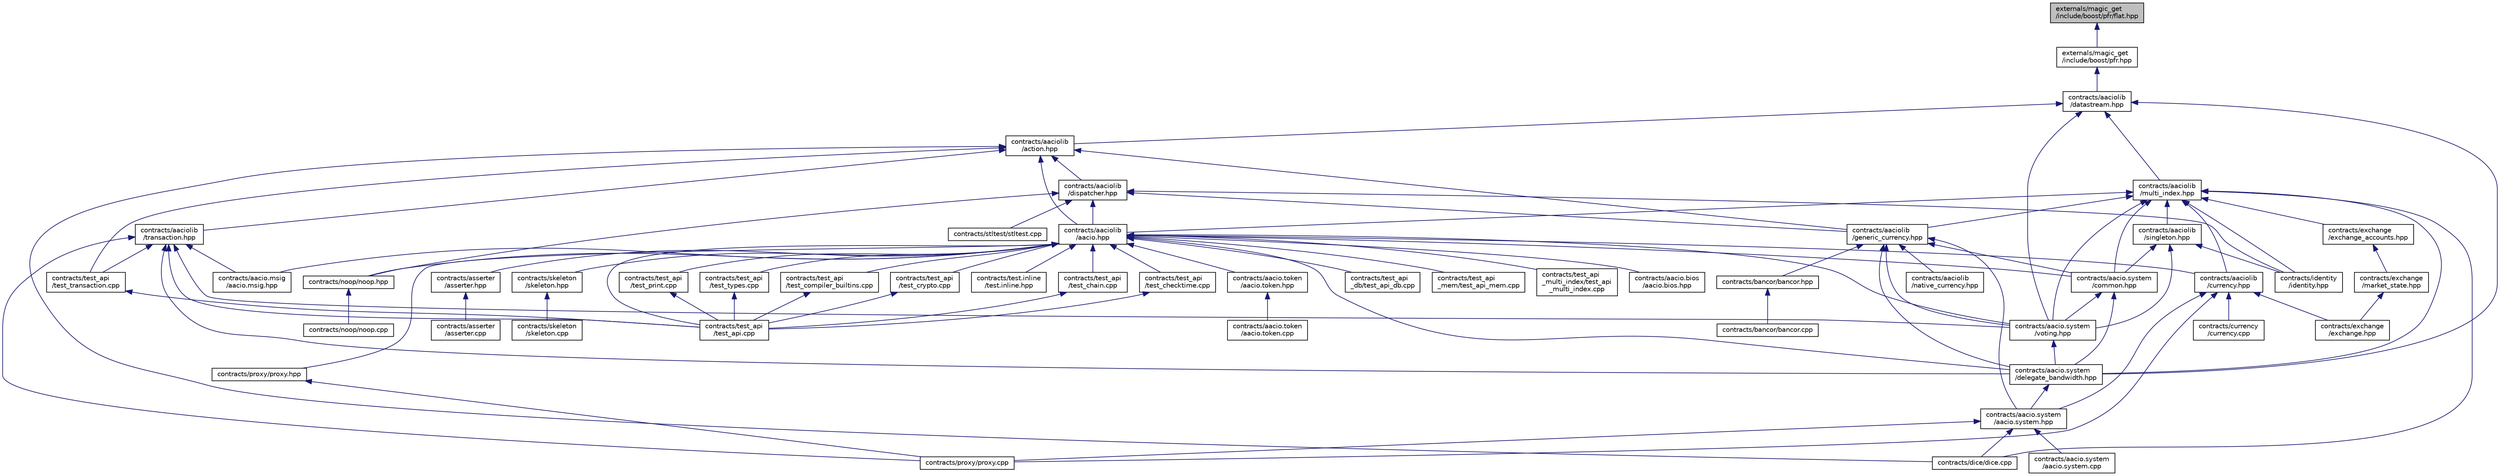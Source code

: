 digraph "externals/magic_get/include/boost/pfr/flat.hpp"
{
  edge [fontname="Helvetica",fontsize="10",labelfontname="Helvetica",labelfontsize="10"];
  node [fontname="Helvetica",fontsize="10",shape=record];
  Node28 [label="externals/magic_get\l/include/boost/pfr/flat.hpp",height=0.2,width=0.4,color="black", fillcolor="grey75", style="filled", fontcolor="black"];
  Node28 -> Node29 [dir="back",color="midnightblue",fontsize="10",style="solid"];
  Node29 [label="externals/magic_get\l/include/boost/pfr.hpp",height=0.2,width=0.4,color="black", fillcolor="white", style="filled",URL="$pfr_8hpp.html"];
  Node29 -> Node30 [dir="back",color="midnightblue",fontsize="10",style="solid"];
  Node30 [label="contracts/aaciolib\l/datastream.hpp",height=0.2,width=0.4,color="black", fillcolor="white", style="filled",URL="$contracts_2aaciolib_2datastream_8hpp_source.html"];
  Node30 -> Node31 [dir="back",color="midnightblue",fontsize="10",style="solid"];
  Node31 [label="contracts/aacio.system\l/voting.hpp",height=0.2,width=0.4,color="black", fillcolor="white", style="filled",URL="$voting_8hpp.html"];
  Node31 -> Node32 [dir="back",color="midnightblue",fontsize="10",style="solid"];
  Node32 [label="contracts/aacio.system\l/delegate_bandwidth.hpp",height=0.2,width=0.4,color="black", fillcolor="white", style="filled",URL="$delegate__bandwidth_8hpp.html"];
  Node32 -> Node33 [dir="back",color="midnightblue",fontsize="10",style="solid"];
  Node33 [label="contracts/aacio.system\l/aacio.system.hpp",height=0.2,width=0.4,color="black", fillcolor="white", style="filled",URL="$aacio_8system_8hpp.html"];
  Node33 -> Node34 [dir="back",color="midnightblue",fontsize="10",style="solid"];
  Node34 [label="contracts/aacio.system\l/aacio.system.cpp",height=0.2,width=0.4,color="black", fillcolor="white", style="filled",URL="$aacio_8system_8cpp.html"];
  Node33 -> Node35 [dir="back",color="midnightblue",fontsize="10",style="solid"];
  Node35 [label="contracts/dice/dice.cpp",height=0.2,width=0.4,color="black", fillcolor="white", style="filled",URL="$dice_8cpp.html"];
  Node33 -> Node36 [dir="back",color="midnightblue",fontsize="10",style="solid"];
  Node36 [label="contracts/proxy/proxy.cpp",height=0.2,width=0.4,color="black", fillcolor="white", style="filled",URL="$proxy_8cpp.html"];
  Node30 -> Node32 [dir="back",color="midnightblue",fontsize="10",style="solid"];
  Node30 -> Node37 [dir="back",color="midnightblue",fontsize="10",style="solid"];
  Node37 [label="contracts/aaciolib\l/action.hpp",height=0.2,width=0.4,color="black", fillcolor="white", style="filled",URL="$action_8hpp.html"];
  Node37 -> Node38 [dir="back",color="midnightblue",fontsize="10",style="solid"];
  Node38 [label="contracts/aaciolib\l/aacio.hpp",height=0.2,width=0.4,color="black", fillcolor="white", style="filled",URL="$aacio_8hpp.html"];
  Node38 -> Node39 [dir="back",color="midnightblue",fontsize="10",style="solid"];
  Node39 [label="contracts/aacio.bios\l/aacio.bios.hpp",height=0.2,width=0.4,color="black", fillcolor="white", style="filled",URL="$aacio_8bios_8hpp_source.html"];
  Node38 -> Node40 [dir="back",color="midnightblue",fontsize="10",style="solid"];
  Node40 [label="contracts/aacio.msig\l/aacio.msig.hpp",height=0.2,width=0.4,color="black", fillcolor="white", style="filled",URL="$aacio_8msig_8hpp_source.html"];
  Node38 -> Node41 [dir="back",color="midnightblue",fontsize="10",style="solid"];
  Node41 [label="contracts/aacio.system\l/common.hpp",height=0.2,width=0.4,color="black", fillcolor="white", style="filled",URL="$contracts_2aacio_8system_2common_8hpp_source.html"];
  Node41 -> Node32 [dir="back",color="midnightblue",fontsize="10",style="solid"];
  Node41 -> Node31 [dir="back",color="midnightblue",fontsize="10",style="solid"];
  Node38 -> Node31 [dir="back",color="midnightblue",fontsize="10",style="solid"];
  Node38 -> Node32 [dir="back",color="midnightblue",fontsize="10",style="solid"];
  Node38 -> Node42 [dir="back",color="midnightblue",fontsize="10",style="solid"];
  Node42 [label="contracts/aacio.token\l/aacio.token.hpp",height=0.2,width=0.4,color="black", fillcolor="white", style="filled",URL="$aacio_8token_8hpp.html"];
  Node42 -> Node43 [dir="back",color="midnightblue",fontsize="10",style="solid"];
  Node43 [label="contracts/aacio.token\l/aacio.token.cpp",height=0.2,width=0.4,color="black", fillcolor="white", style="filled",URL="$aacio_8token_8cpp.html"];
  Node38 -> Node44 [dir="back",color="midnightblue",fontsize="10",style="solid"];
  Node44 [label="contracts/aaciolib\l/currency.hpp",height=0.2,width=0.4,color="black", fillcolor="white", style="filled",URL="$currency_8hpp_source.html"];
  Node44 -> Node33 [dir="back",color="midnightblue",fontsize="10",style="solid"];
  Node44 -> Node45 [dir="back",color="midnightblue",fontsize="10",style="solid"];
  Node45 [label="contracts/currency\l/currency.cpp",height=0.2,width=0.4,color="black", fillcolor="white", style="filled",URL="$currency_8cpp.html"];
  Node44 -> Node46 [dir="back",color="midnightblue",fontsize="10",style="solid"];
  Node46 [label="contracts/exchange\l/exchange.hpp",height=0.2,width=0.4,color="black", fillcolor="white", style="filled",URL="$exchange_8hpp_source.html"];
  Node44 -> Node36 [dir="back",color="midnightblue",fontsize="10",style="solid"];
  Node38 -> Node47 [dir="back",color="midnightblue",fontsize="10",style="solid"];
  Node47 [label="contracts/asserter\l/asserter.hpp",height=0.2,width=0.4,color="black", fillcolor="white", style="filled",URL="$asserter_8hpp.html"];
  Node47 -> Node48 [dir="back",color="midnightblue",fontsize="10",style="solid"];
  Node48 [label="contracts/asserter\l/asserter.cpp",height=0.2,width=0.4,color="black", fillcolor="white", style="filled",URL="$asserter_8cpp.html"];
  Node38 -> Node49 [dir="back",color="midnightblue",fontsize="10",style="solid"];
  Node49 [label="contracts/noop/noop.hpp",height=0.2,width=0.4,color="black", fillcolor="white", style="filled",URL="$noop_8hpp.html"];
  Node49 -> Node50 [dir="back",color="midnightblue",fontsize="10",style="solid"];
  Node50 [label="contracts/noop/noop.cpp",height=0.2,width=0.4,color="black", fillcolor="white", style="filled",URL="$noop_8cpp.html"];
  Node38 -> Node51 [dir="back",color="midnightblue",fontsize="10",style="solid"];
  Node51 [label="contracts/proxy/proxy.hpp",height=0.2,width=0.4,color="black", fillcolor="white", style="filled",URL="$proxy_8hpp.html"];
  Node51 -> Node36 [dir="back",color="midnightblue",fontsize="10",style="solid"];
  Node38 -> Node52 [dir="back",color="midnightblue",fontsize="10",style="solid"];
  Node52 [label="contracts/skeleton\l/skeleton.hpp",height=0.2,width=0.4,color="black", fillcolor="white", style="filled",URL="$skeleton_8hpp.html"];
  Node52 -> Node53 [dir="back",color="midnightblue",fontsize="10",style="solid"];
  Node53 [label="contracts/skeleton\l/skeleton.cpp",height=0.2,width=0.4,color="black", fillcolor="white", style="filled",URL="$skeleton_8cpp.html"];
  Node38 -> Node54 [dir="back",color="midnightblue",fontsize="10",style="solid"];
  Node54 [label="contracts/test.inline\l/test.inline.hpp",height=0.2,width=0.4,color="black", fillcolor="white", style="filled",URL="$test_8inline_8hpp_source.html"];
  Node38 -> Node55 [dir="back",color="midnightblue",fontsize="10",style="solid"];
  Node55 [label="contracts/test_api\l/test_api.cpp",height=0.2,width=0.4,color="black", fillcolor="white", style="filled",URL="$test__api_8cpp.html"];
  Node38 -> Node56 [dir="back",color="midnightblue",fontsize="10",style="solid"];
  Node56 [label="contracts/test_api\l/test_print.cpp",height=0.2,width=0.4,color="black", fillcolor="white", style="filled",URL="$test__print_8cpp.html"];
  Node56 -> Node55 [dir="back",color="midnightblue",fontsize="10",style="solid"];
  Node38 -> Node57 [dir="back",color="midnightblue",fontsize="10",style="solid"];
  Node57 [label="contracts/test_api\l/test_types.cpp",height=0.2,width=0.4,color="black", fillcolor="white", style="filled",URL="$test__types_8cpp.html"];
  Node57 -> Node55 [dir="back",color="midnightblue",fontsize="10",style="solid"];
  Node38 -> Node58 [dir="back",color="midnightblue",fontsize="10",style="solid"];
  Node58 [label="contracts/test_api\l/test_compiler_builtins.cpp",height=0.2,width=0.4,color="black", fillcolor="white", style="filled",URL="$test__compiler__builtins_8cpp.html"];
  Node58 -> Node55 [dir="back",color="midnightblue",fontsize="10",style="solid"];
  Node38 -> Node59 [dir="back",color="midnightblue",fontsize="10",style="solid"];
  Node59 [label="contracts/test_api\l/test_crypto.cpp",height=0.2,width=0.4,color="black", fillcolor="white", style="filled",URL="$test__crypto_8cpp.html"];
  Node59 -> Node55 [dir="back",color="midnightblue",fontsize="10",style="solid"];
  Node38 -> Node60 [dir="back",color="midnightblue",fontsize="10",style="solid"];
  Node60 [label="contracts/test_api\l/test_chain.cpp",height=0.2,width=0.4,color="black", fillcolor="white", style="filled",URL="$test__chain_8cpp.html"];
  Node60 -> Node55 [dir="back",color="midnightblue",fontsize="10",style="solid"];
  Node38 -> Node61 [dir="back",color="midnightblue",fontsize="10",style="solid"];
  Node61 [label="contracts/test_api\l/test_checktime.cpp",height=0.2,width=0.4,color="black", fillcolor="white", style="filled",URL="$test__checktime_8cpp.html"];
  Node61 -> Node55 [dir="back",color="midnightblue",fontsize="10",style="solid"];
  Node38 -> Node62 [dir="back",color="midnightblue",fontsize="10",style="solid"];
  Node62 [label="contracts/test_api\l_db/test_api_db.cpp",height=0.2,width=0.4,color="black", fillcolor="white", style="filled",URL="$test__api__db_8cpp.html"];
  Node38 -> Node63 [dir="back",color="midnightblue",fontsize="10",style="solid"];
  Node63 [label="contracts/test_api\l_mem/test_api_mem.cpp",height=0.2,width=0.4,color="black", fillcolor="white", style="filled",URL="$test__api__mem_8cpp.html"];
  Node38 -> Node64 [dir="back",color="midnightblue",fontsize="10",style="solid"];
  Node64 [label="contracts/test_api\l_multi_index/test_api\l_multi_index.cpp",height=0.2,width=0.4,color="black", fillcolor="white", style="filled",URL="$test__api__multi__index_8cpp.html"];
  Node37 -> Node65 [dir="back",color="midnightblue",fontsize="10",style="solid"];
  Node65 [label="contracts/aaciolib\l/dispatcher.hpp",height=0.2,width=0.4,color="black", fillcolor="white", style="filled",URL="$dispatcher_8hpp_source.html"];
  Node65 -> Node38 [dir="back",color="midnightblue",fontsize="10",style="solid"];
  Node65 -> Node66 [dir="back",color="midnightblue",fontsize="10",style="solid"];
  Node66 [label="contracts/aaciolib\l/generic_currency.hpp",height=0.2,width=0.4,color="black", fillcolor="white", style="filled",URL="$generic__currency_8hpp_source.html"];
  Node66 -> Node41 [dir="back",color="midnightblue",fontsize="10",style="solid"];
  Node66 -> Node31 [dir="back",color="midnightblue",fontsize="10",style="solid"];
  Node66 -> Node32 [dir="back",color="midnightblue",fontsize="10",style="solid"];
  Node66 -> Node33 [dir="back",color="midnightblue",fontsize="10",style="solid"];
  Node66 -> Node67 [dir="back",color="midnightblue",fontsize="10",style="solid"];
  Node67 [label="contracts/aaciolib\l/native_currency.hpp",height=0.2,width=0.4,color="black", fillcolor="white", style="filled",URL="$native__currency_8hpp_source.html"];
  Node66 -> Node68 [dir="back",color="midnightblue",fontsize="10",style="solid"];
  Node68 [label="contracts/bancor/bancor.hpp",height=0.2,width=0.4,color="black", fillcolor="white", style="filled",URL="$bancor_8hpp.html"];
  Node68 -> Node69 [dir="back",color="midnightblue",fontsize="10",style="solid"];
  Node69 [label="contracts/bancor/bancor.cpp",height=0.2,width=0.4,color="black", fillcolor="white", style="filled",URL="$bancor_8cpp.html"];
  Node65 -> Node70 [dir="back",color="midnightblue",fontsize="10",style="solid"];
  Node70 [label="contracts/identity\l/identity.hpp",height=0.2,width=0.4,color="black", fillcolor="white", style="filled",URL="$identity_8hpp_source.html"];
  Node65 -> Node49 [dir="back",color="midnightblue",fontsize="10",style="solid"];
  Node65 -> Node71 [dir="back",color="midnightblue",fontsize="10",style="solid"];
  Node71 [label="contracts/stltest/stltest.cpp",height=0.2,width=0.4,color="black", fillcolor="white", style="filled",URL="$stltest_8cpp.html"];
  Node37 -> Node66 [dir="back",color="midnightblue",fontsize="10",style="solid"];
  Node37 -> Node72 [dir="back",color="midnightblue",fontsize="10",style="solid"];
  Node72 [label="contracts/aaciolib\l/transaction.hpp",height=0.2,width=0.4,color="black", fillcolor="white", style="filled",URL="$contracts_2aaciolib_2transaction_8hpp.html"];
  Node72 -> Node40 [dir="back",color="midnightblue",fontsize="10",style="solid"];
  Node72 -> Node31 [dir="back",color="midnightblue",fontsize="10",style="solid"];
  Node72 -> Node32 [dir="back",color="midnightblue",fontsize="10",style="solid"];
  Node72 -> Node36 [dir="back",color="midnightblue",fontsize="10",style="solid"];
  Node72 -> Node55 [dir="back",color="midnightblue",fontsize="10",style="solid"];
  Node72 -> Node73 [dir="back",color="midnightblue",fontsize="10",style="solid"];
  Node73 [label="contracts/test_api\l/test_transaction.cpp",height=0.2,width=0.4,color="black", fillcolor="white", style="filled",URL="$test__transaction_8cpp.html"];
  Node73 -> Node55 [dir="back",color="midnightblue",fontsize="10",style="solid"];
  Node37 -> Node35 [dir="back",color="midnightblue",fontsize="10",style="solid"];
  Node37 -> Node73 [dir="back",color="midnightblue",fontsize="10",style="solid"];
  Node30 -> Node74 [dir="back",color="midnightblue",fontsize="10",style="solid"];
  Node74 [label="contracts/aaciolib\l/multi_index.hpp",height=0.2,width=0.4,color="black", fillcolor="white", style="filled",URL="$multi__index_8hpp.html"];
  Node74 -> Node41 [dir="back",color="midnightblue",fontsize="10",style="solid"];
  Node74 -> Node31 [dir="back",color="midnightblue",fontsize="10",style="solid"];
  Node74 -> Node32 [dir="back",color="midnightblue",fontsize="10",style="solid"];
  Node74 -> Node38 [dir="back",color="midnightblue",fontsize="10",style="solid"];
  Node74 -> Node44 [dir="back",color="midnightblue",fontsize="10",style="solid"];
  Node74 -> Node66 [dir="back",color="midnightblue",fontsize="10",style="solid"];
  Node74 -> Node75 [dir="back",color="midnightblue",fontsize="10",style="solid"];
  Node75 [label="contracts/aaciolib\l/singleton.hpp",height=0.2,width=0.4,color="black", fillcolor="white", style="filled",URL="$singleton_8hpp_source.html"];
  Node75 -> Node41 [dir="back",color="midnightblue",fontsize="10",style="solid"];
  Node75 -> Node31 [dir="back",color="midnightblue",fontsize="10",style="solid"];
  Node75 -> Node70 [dir="back",color="midnightblue",fontsize="10",style="solid"];
  Node74 -> Node35 [dir="back",color="midnightblue",fontsize="10",style="solid"];
  Node74 -> Node76 [dir="back",color="midnightblue",fontsize="10",style="solid"];
  Node76 [label="contracts/exchange\l/exchange_accounts.hpp",height=0.2,width=0.4,color="black", fillcolor="white", style="filled",URL="$exchange__accounts_8hpp_source.html"];
  Node76 -> Node77 [dir="back",color="midnightblue",fontsize="10",style="solid"];
  Node77 [label="contracts/exchange\l/market_state.hpp",height=0.2,width=0.4,color="black", fillcolor="white", style="filled",URL="$market__state_8hpp_source.html"];
  Node77 -> Node46 [dir="back",color="midnightblue",fontsize="10",style="solid"];
  Node74 -> Node70 [dir="back",color="midnightblue",fontsize="10",style="solid"];
}
